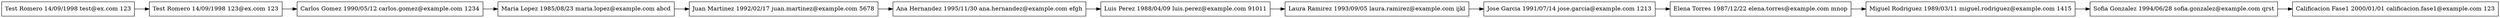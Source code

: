 digraph G {
node [shape=record];
rankdir=LR;
node0 [label="{Test Romero 14/09/1998 test@ex.com 123 }"];
node0 -> node1;
node1 [label="{Test Romero 14/09/1998 123@ex.com 123 }"];
node1 -> node2;
node2 [label="{Carlos Gomez 1990/05/12 carlos.gomez@example.com 1234 }"];
node2 -> node3;
node3 [label="{Maria Lopez 1985/08/23 maria.lopez@example.com abcd }"];
node3 -> node4;
node4 [label="{Juan Martinez 1992/02/17 juan.martinez@example.com 5678 }"];
node4 -> node5;
node5 [label="{Ana Hernandez 1995/11/30 ana.hernandez@example.com efgh }"];
node5 -> node6;
node6 [label="{Luis Perez 1988/04/09 luis.perez@example.com 91011 }"];
node6 -> node7;
node7 [label="{Laura Ramirez 1993/09/05 laura.ramirez@example.com ijkl }"];
node7 -> node8;
node8 [label="{Jose Garcia 1991/07/14 jose.garcia@example.com 1213 }"];
node8 -> node9;
node9 [label="{Elena Torres 1987/12/22 elena.torres@example.com mnop }"];
node9 -> node10;
node10 [label="{Miguel Rodriguez 1989/03/11 miguel.rodriguez@example.com 1415 }"];
node10 -> node11;
node11 [label="{Sofia Gonzalez 1994/06/28 sofia.gonzalez@example.com qrst }"];
node11 -> node12;
node12 [label="{Calificacion Fase1 2000/01/01 calificacion.fase1@example.com 123 }"];
}
